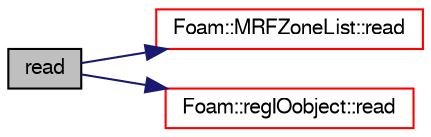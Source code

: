 digraph "read"
{
  bgcolor="transparent";
  edge [fontname="FreeSans",fontsize="10",labelfontname="FreeSans",labelfontsize="10"];
  node [fontname="FreeSans",fontsize="10",shape=record];
  rankdir="LR";
  Node104 [label="read",height=0.2,width=0.4,color="black", fillcolor="grey75", style="filled", fontcolor="black"];
  Node104 -> Node105 [color="midnightblue",fontsize="10",style="solid",fontname="FreeSans"];
  Node105 [label="Foam::MRFZoneList::read",height=0.2,width=0.4,color="red",URL="$a21902.html#a6ce0c64db98eb6144d363dbfc86104eb",tooltip="Read dictionary. "];
  Node104 -> Node165 [color="midnightblue",fontsize="10",style="solid",fontname="FreeSans"];
  Node165 [label="Foam::regIOobject::read",height=0.2,width=0.4,color="red",URL="$a26334.html#af816873151ddb0126e98bb2f914d8ed5",tooltip="Read object. "];
}
